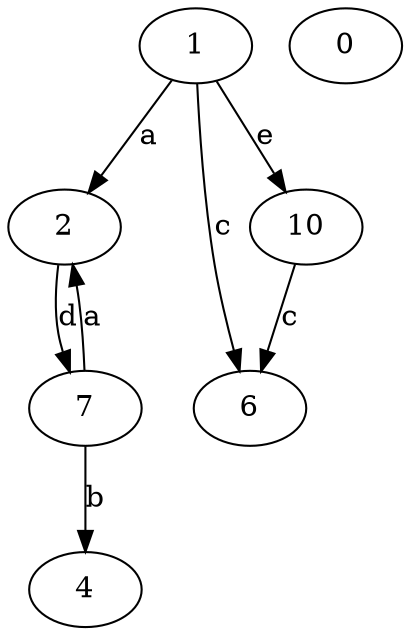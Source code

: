 strict digraph  {
1;
2;
0;
4;
6;
7;
10;
1 -> 2  [label=a];
1 -> 6  [label=c];
1 -> 10  [label=e];
2 -> 7  [label=d];
7 -> 2  [label=a];
7 -> 4  [label=b];
10 -> 6  [label=c];
}
